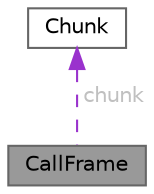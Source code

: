 digraph "CallFrame"
{
 // LATEX_PDF_SIZE
  bgcolor="transparent";
  edge [fontname=Helvetica,fontsize=10,labelfontname=Helvetica,labelfontsize=10];
  node [fontname=Helvetica,fontsize=10,shape=box,height=0.2,width=0.4];
  Node1 [id="Node000001",label="CallFrame",height=0.2,width=0.4,color="gray40", fillcolor="grey60", style="filled", fontcolor="black",tooltip="Call frame for function calls."];
  Node2 -> Node1 [id="edge1_Node000001_Node000002",dir="back",color="darkorchid3",style="dashed",tooltip=" ",label=" chunk",fontcolor="grey" ];
  Node2 [id="Node000002",label="Chunk",height=0.2,width=0.4,color="gray40", fillcolor="white", style="filled",URL="$classChunk.html",tooltip="Bytecode chunk containing instructions and constants."];
}
